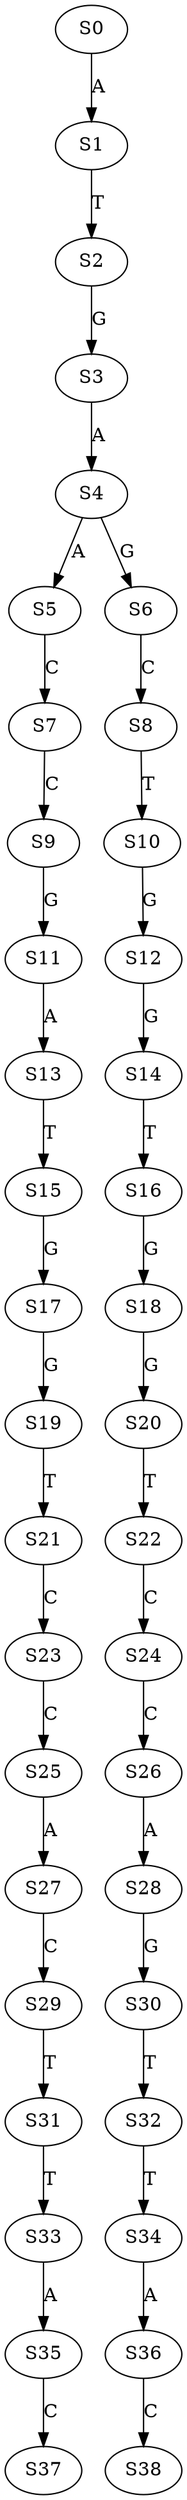 strict digraph  {
	S0 -> S1 [ label = A ];
	S1 -> S2 [ label = T ];
	S2 -> S3 [ label = G ];
	S3 -> S4 [ label = A ];
	S4 -> S5 [ label = A ];
	S4 -> S6 [ label = G ];
	S5 -> S7 [ label = C ];
	S6 -> S8 [ label = C ];
	S7 -> S9 [ label = C ];
	S8 -> S10 [ label = T ];
	S9 -> S11 [ label = G ];
	S10 -> S12 [ label = G ];
	S11 -> S13 [ label = A ];
	S12 -> S14 [ label = G ];
	S13 -> S15 [ label = T ];
	S14 -> S16 [ label = T ];
	S15 -> S17 [ label = G ];
	S16 -> S18 [ label = G ];
	S17 -> S19 [ label = G ];
	S18 -> S20 [ label = G ];
	S19 -> S21 [ label = T ];
	S20 -> S22 [ label = T ];
	S21 -> S23 [ label = C ];
	S22 -> S24 [ label = C ];
	S23 -> S25 [ label = C ];
	S24 -> S26 [ label = C ];
	S25 -> S27 [ label = A ];
	S26 -> S28 [ label = A ];
	S27 -> S29 [ label = C ];
	S28 -> S30 [ label = G ];
	S29 -> S31 [ label = T ];
	S30 -> S32 [ label = T ];
	S31 -> S33 [ label = T ];
	S32 -> S34 [ label = T ];
	S33 -> S35 [ label = A ];
	S34 -> S36 [ label = A ];
	S35 -> S37 [ label = C ];
	S36 -> S38 [ label = C ];
}
